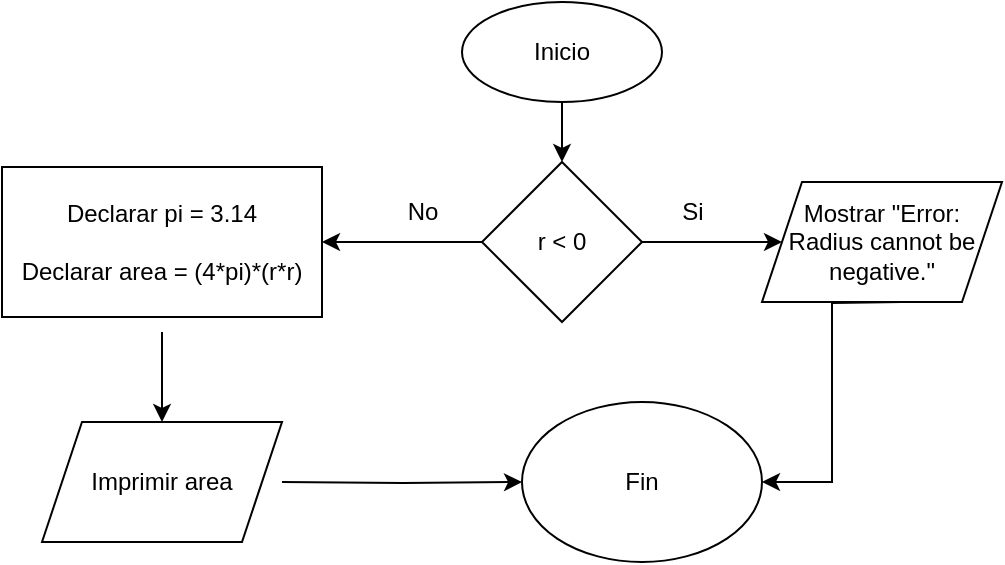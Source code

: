 <mxfile version="24.3.1" type="device">
  <diagram id="C5RBs43oDa-KdzZeNtuy" name="Page-1">
    <mxGraphModel dx="1050" dy="557" grid="1" gridSize="10" guides="1" tooltips="1" connect="1" arrows="1" fold="1" page="1" pageScale="1" pageWidth="827" pageHeight="1169" math="0" shadow="0">
      <root>
        <mxCell id="WIyWlLk6GJQsqaUBKTNV-0" />
        <mxCell id="WIyWlLk6GJQsqaUBKTNV-1" parent="WIyWlLk6GJQsqaUBKTNV-0" />
        <mxCell id="z3wUc8IIc3NPjidrF1TH-2" style="edgeStyle=orthogonalEdgeStyle;rounded=0;orthogonalLoop=1;jettySize=auto;html=1;exitX=0.5;exitY=1;exitDx=0;exitDy=0;entryX=0.5;entryY=0;entryDx=0;entryDy=0;" parent="WIyWlLk6GJQsqaUBKTNV-1" source="z3wUc8IIc3NPjidrF1TH-0" target="z3wUc8IIc3NPjidrF1TH-1" edge="1">
          <mxGeometry relative="1" as="geometry" />
        </mxCell>
        <mxCell id="z3wUc8IIc3NPjidrF1TH-0" value="Inicio" style="ellipse;whiteSpace=wrap;html=1;" parent="WIyWlLk6GJQsqaUBKTNV-1" vertex="1">
          <mxGeometry x="360" y="10" width="100" height="50" as="geometry" />
        </mxCell>
        <mxCell id="z3wUc8IIc3NPjidrF1TH-10" style="edgeStyle=orthogonalEdgeStyle;rounded=0;orthogonalLoop=1;jettySize=auto;html=1;exitX=1;exitY=0.5;exitDx=0;exitDy=0;entryX=0;entryY=0.5;entryDx=0;entryDy=0;" parent="WIyWlLk6GJQsqaUBKTNV-1" source="z3wUc8IIc3NPjidrF1TH-1" edge="1">
          <mxGeometry relative="1" as="geometry">
            <mxPoint x="520" y="130" as="targetPoint" />
          </mxGeometry>
        </mxCell>
        <mxCell id="z3wUc8IIc3NPjidrF1TH-13" style="edgeStyle=orthogonalEdgeStyle;rounded=0;orthogonalLoop=1;jettySize=auto;html=1;exitX=0;exitY=0.5;exitDx=0;exitDy=0;" parent="WIyWlLk6GJQsqaUBKTNV-1" source="z3wUc8IIc3NPjidrF1TH-1" edge="1">
          <mxGeometry relative="1" as="geometry">
            <mxPoint x="290" y="130" as="targetPoint" />
          </mxGeometry>
        </mxCell>
        <mxCell id="z3wUc8IIc3NPjidrF1TH-1" value="r &amp;lt; 0" style="rhombus;whiteSpace=wrap;html=1;" parent="WIyWlLk6GJQsqaUBKTNV-1" vertex="1">
          <mxGeometry x="370" y="90" width="80" height="80" as="geometry" />
        </mxCell>
        <mxCell id="z3wUc8IIc3NPjidrF1TH-19" style="edgeStyle=orthogonalEdgeStyle;rounded=0;orthogonalLoop=1;jettySize=auto;html=1;exitX=0.5;exitY=1;exitDx=0;exitDy=0;entryX=1;entryY=0.5;entryDx=0;entryDy=0;" parent="WIyWlLk6GJQsqaUBKTNV-1" target="z3wUc8IIc3NPjidrF1TH-17" edge="1">
          <mxGeometry relative="1" as="geometry">
            <mxPoint x="580" y="160" as="sourcePoint" />
          </mxGeometry>
        </mxCell>
        <mxCell id="z3wUc8IIc3NPjidrF1TH-11" value="Si" style="text;html=1;align=center;verticalAlign=middle;resizable=0;points=[];autosize=1;strokeColor=none;fillColor=none;" parent="WIyWlLk6GJQsqaUBKTNV-1" vertex="1">
          <mxGeometry x="460" y="100" width="30" height="30" as="geometry" />
        </mxCell>
        <mxCell id="z3wUc8IIc3NPjidrF1TH-16" style="edgeStyle=orthogonalEdgeStyle;rounded=0;orthogonalLoop=1;jettySize=auto;html=1;exitX=0.5;exitY=1;exitDx=0;exitDy=0;" parent="WIyWlLk6GJQsqaUBKTNV-1" edge="1">
          <mxGeometry relative="1" as="geometry">
            <mxPoint x="210" y="175" as="sourcePoint" />
            <mxPoint x="210" y="220" as="targetPoint" />
          </mxGeometry>
        </mxCell>
        <mxCell id="z3wUc8IIc3NPjidrF1TH-14" value="No" style="text;html=1;align=center;verticalAlign=middle;resizable=0;points=[];autosize=1;strokeColor=none;fillColor=none;" parent="WIyWlLk6GJQsqaUBKTNV-1" vertex="1">
          <mxGeometry x="320" y="100" width="40" height="30" as="geometry" />
        </mxCell>
        <mxCell id="z3wUc8IIc3NPjidrF1TH-18" style="edgeStyle=orthogonalEdgeStyle;rounded=0;orthogonalLoop=1;jettySize=auto;html=1;exitX=1;exitY=0.5;exitDx=0;exitDy=0;" parent="WIyWlLk6GJQsqaUBKTNV-1" target="z3wUc8IIc3NPjidrF1TH-17" edge="1">
          <mxGeometry relative="1" as="geometry">
            <mxPoint x="270" y="250" as="sourcePoint" />
          </mxGeometry>
        </mxCell>
        <mxCell id="z3wUc8IIc3NPjidrF1TH-17" value="Fin" style="ellipse;whiteSpace=wrap;html=1;" parent="WIyWlLk6GJQsqaUBKTNV-1" vertex="1">
          <mxGeometry x="390" y="210" width="120" height="80" as="geometry" />
        </mxCell>
        <mxCell id="SyHfvehTi2szhV_Ubg84-0" value="&lt;div&gt;Declarar pi = 3.14&lt;/div&gt;&lt;div&gt;&lt;br&gt;&lt;/div&gt;&lt;div&gt;Declarar area = (4*pi)*(r*r)&lt;/div&gt;" style="rounded=0;whiteSpace=wrap;html=1;" vertex="1" parent="WIyWlLk6GJQsqaUBKTNV-1">
          <mxGeometry x="130" y="92.5" width="160" height="75" as="geometry" />
        </mxCell>
        <mxCell id="SyHfvehTi2szhV_Ubg84-1" value="Mostrar&amp;nbsp;&quot;Error: Radius cannot be negative.&quot;" style="shape=parallelogram;perimeter=parallelogramPerimeter;whiteSpace=wrap;html=1;fixedSize=1;" vertex="1" parent="WIyWlLk6GJQsqaUBKTNV-1">
          <mxGeometry x="510" y="100" width="120" height="60" as="geometry" />
        </mxCell>
        <mxCell id="SyHfvehTi2szhV_Ubg84-2" value="Imprimir area" style="shape=parallelogram;perimeter=parallelogramPerimeter;whiteSpace=wrap;html=1;fixedSize=1;" vertex="1" parent="WIyWlLk6GJQsqaUBKTNV-1">
          <mxGeometry x="150" y="220" width="120" height="60" as="geometry" />
        </mxCell>
      </root>
    </mxGraphModel>
  </diagram>
</mxfile>
